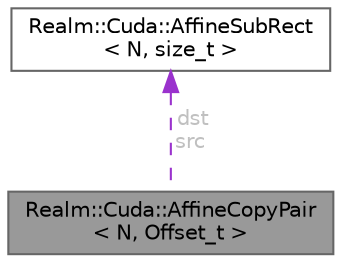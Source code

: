 digraph "Realm::Cuda::AffineCopyPair&lt; N, Offset_t &gt;"
{
 // LATEX_PDF_SIZE
  bgcolor="transparent";
  edge [fontname=Helvetica,fontsize=10,labelfontname=Helvetica,labelfontsize=10];
  node [fontname=Helvetica,fontsize=10,shape=box,height=0.2,width=0.4];
  Node1 [id="Node000001",label="Realm::Cuda::AffineCopyPair\l\< N, Offset_t \>",height=0.2,width=0.4,color="gray40", fillcolor="grey60", style="filled", fontcolor="black",tooltip=" "];
  Node2 -> Node1 [id="edge1_Node000001_Node000002",dir="back",color="darkorchid3",style="dashed",tooltip=" ",label=" dst\nsrc",fontcolor="grey" ];
  Node2 [id="Node000002",label="Realm::Cuda::AffineSubRect\l\< N, size_t \>",height=0.2,width=0.4,color="gray40", fillcolor="white", style="filled",URL="$structRealm_1_1Cuda_1_1AffineSubRect.html",tooltip=" "];
}
